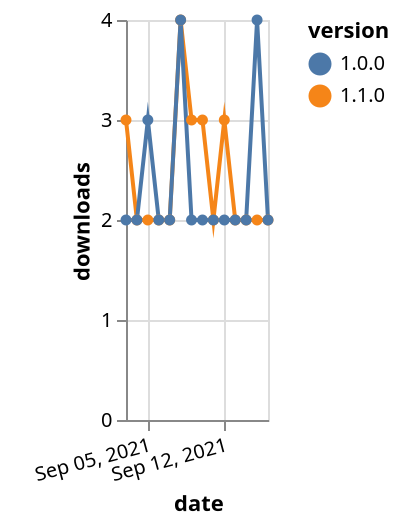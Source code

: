 {"$schema": "https://vega.github.io/schema/vega-lite/v5.json", "description": "A simple bar chart with embedded data.", "data": {"values": [{"date": "2021-09-03", "total": 3386, "delta": 3, "version": "1.1.0"}, {"date": "2021-09-04", "total": 3388, "delta": 2, "version": "1.1.0"}, {"date": "2021-09-05", "total": 3390, "delta": 2, "version": "1.1.0"}, {"date": "2021-09-06", "total": 3392, "delta": 2, "version": "1.1.0"}, {"date": "2021-09-07", "total": 3394, "delta": 2, "version": "1.1.0"}, {"date": "2021-09-08", "total": 3398, "delta": 4, "version": "1.1.0"}, {"date": "2021-09-09", "total": 3401, "delta": 3, "version": "1.1.0"}, {"date": "2021-09-10", "total": 3404, "delta": 3, "version": "1.1.0"}, {"date": "2021-09-11", "total": 3406, "delta": 2, "version": "1.1.0"}, {"date": "2021-09-12", "total": 3409, "delta": 3, "version": "1.1.0"}, {"date": "2021-09-13", "total": 3411, "delta": 2, "version": "1.1.0"}, {"date": "2021-09-14", "total": 3413, "delta": 2, "version": "1.1.0"}, {"date": "2021-09-15", "total": 3415, "delta": 2, "version": "1.1.0"}, {"date": "2021-09-16", "total": 3417, "delta": 2, "version": "1.1.0"}, {"date": "2021-09-03", "total": 5971, "delta": 2, "version": "1.0.0"}, {"date": "2021-09-04", "total": 5973, "delta": 2, "version": "1.0.0"}, {"date": "2021-09-05", "total": 5976, "delta": 3, "version": "1.0.0"}, {"date": "2021-09-06", "total": 5978, "delta": 2, "version": "1.0.0"}, {"date": "2021-09-07", "total": 5980, "delta": 2, "version": "1.0.0"}, {"date": "2021-09-08", "total": 5984, "delta": 4, "version": "1.0.0"}, {"date": "2021-09-09", "total": 5986, "delta": 2, "version": "1.0.0"}, {"date": "2021-09-10", "total": 5988, "delta": 2, "version": "1.0.0"}, {"date": "2021-09-11", "total": 5990, "delta": 2, "version": "1.0.0"}, {"date": "2021-09-12", "total": 5992, "delta": 2, "version": "1.0.0"}, {"date": "2021-09-13", "total": 5994, "delta": 2, "version": "1.0.0"}, {"date": "2021-09-14", "total": 5996, "delta": 2, "version": "1.0.0"}, {"date": "2021-09-15", "total": 6000, "delta": 4, "version": "1.0.0"}, {"date": "2021-09-16", "total": 6002, "delta": 2, "version": "1.0.0"}]}, "width": "container", "mark": {"type": "line", "point": {"filled": true}}, "encoding": {"x": {"field": "date", "type": "temporal", "timeUnit": "yearmonthdate", "title": "date", "axis": {"labelAngle": -15}}, "y": {"field": "delta", "type": "quantitative", "title": "downloads"}, "color": {"field": "version", "type": "nominal"}, "tooltip": {"field": "delta"}}}
